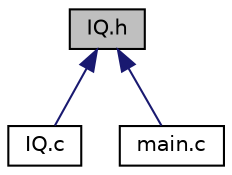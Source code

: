 digraph "IQ.h"
{
 // LATEX_PDF_SIZE
  edge [fontname="Helvetica",fontsize="10",labelfontname="Helvetica",labelfontsize="10"];
  node [fontname="Helvetica",fontsize="10",shape=record];
  Node1 [label="IQ.h",height=0.2,width=0.4,color="black", fillcolor="grey75", style="filled", fontcolor="black",tooltip="Declaración de funciones relacionadas con la lectura de archivos CS8, manejo de bandas y creación de ..."];
  Node1 -> Node2 [dir="back",color="midnightblue",fontsize="10",style="solid",fontname="Helvetica"];
  Node2 [label="IQ.c",height=0.2,width=0.4,color="black", fillcolor="white", style="filled",URL="$IQ_8c.html",tooltip="Implementación de funciones relacionadas con la lectura de archivos CS8, manejo de bandas y creación ..."];
  Node1 -> Node3 [dir="back",color="midnightblue",fontsize="10",style="solid",fontname="Helvetica"];
  Node3 [label="main.c",height=0.2,width=0.4,color="black", fillcolor="white", style="filled",URL="$main_8c.html",tooltip="Programa principal para la manipulación de señales IQ en formato CS8."];
}
